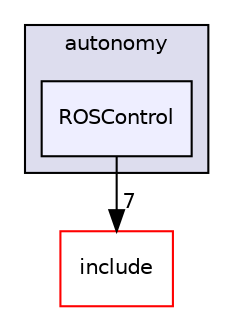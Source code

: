 digraph "/root/scrimmage/scrimmage/src/plugins/autonomy/ROSControl" {
  compound=true
  node [ fontsize="10", fontname="Helvetica"];
  edge [ labelfontsize="10", labelfontname="Helvetica"];
  subgraph clusterdir_9a5cd39d655c6343ef9bc0ff48b9632e {
    graph [ bgcolor="#ddddee", pencolor="black", label="autonomy" fontname="Helvetica", fontsize="10", URL="dir_9a5cd39d655c6343ef9bc0ff48b9632e.html"]
  dir_debedaa00ba9a1356b20dfca208a7b93 [shape=box, label="ROSControl", style="filled", fillcolor="#eeeeff", pencolor="black", URL="dir_debedaa00ba9a1356b20dfca208a7b93.html"];
  }
  dir_d44c64559bbebec7f509842c48db8b23 [shape=box label="include" fillcolor="white" style="filled" color="red" URL="dir_d44c64559bbebec7f509842c48db8b23.html"];
  dir_debedaa00ba9a1356b20dfca208a7b93->dir_d44c64559bbebec7f509842c48db8b23 [headlabel="7", labeldistance=1.5 headhref="dir_000185_000004.html"];
}
